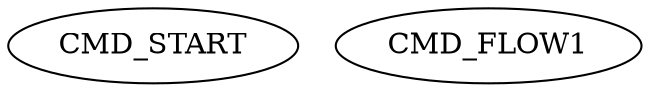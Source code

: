 digraph g {
name="123!CMD!";

graph []

  CMD_START   [type="start", cpu="1", thread="1"];
  //CMD_ABORT   [type="abort", cpu="1", thread="1"];
  CMD_FLOW1   [type="flow",   prio="0", toffs="0",  target="B_PPS", dest="Evt_PPS", tvalid="0"];
  
  //CMD_WAIT   [type="wait",   prio="1", toffs="55", target="B_Bla", tvalid="5000"];



}
